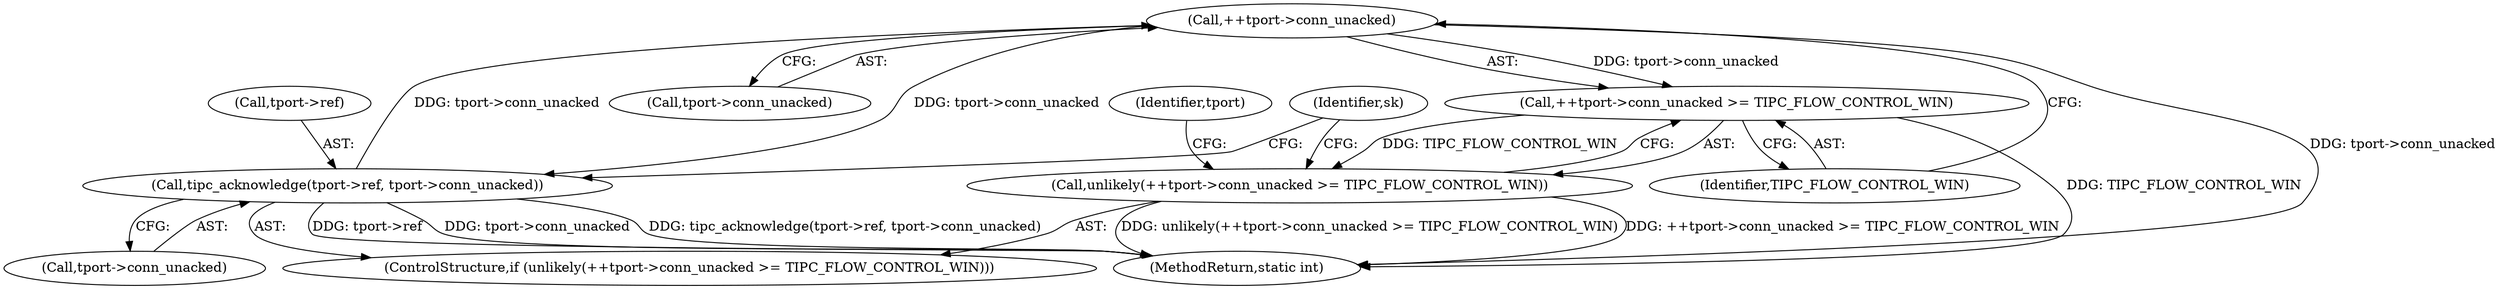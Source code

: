 digraph "0_linux_f3d3342602f8bcbf37d7c46641cb9bca7618eb1c_33@pointer" {
"1000381" [label="(Call,++tport->conn_unacked)"];
"1000386" [label="(Call,tipc_acknowledge(tport->ref, tport->conn_unacked))"];
"1000381" [label="(Call,++tport->conn_unacked)"];
"1000380" [label="(Call,++tport->conn_unacked >= TIPC_FLOW_CONTROL_WIN)"];
"1000379" [label="(Call,unlikely(++tport->conn_unacked >= TIPC_FLOW_CONTROL_WIN))"];
"1000388" [label="(Identifier,tport)"];
"1000378" [label="(ControlStructure,if (unlikely(++tport->conn_unacked >= TIPC_FLOW_CONTROL_WIN)))"];
"1000386" [label="(Call,tipc_acknowledge(tport->ref, tport->conn_unacked))"];
"1000390" [label="(Call,tport->conn_unacked)"];
"1000382" [label="(Call,tport->conn_unacked)"];
"1000380" [label="(Call,++tport->conn_unacked >= TIPC_FLOW_CONTROL_WIN)"];
"1000379" [label="(Call,unlikely(++tport->conn_unacked >= TIPC_FLOW_CONTROL_WIN))"];
"1000381" [label="(Call,++tport->conn_unacked)"];
"1000427" [label="(MethodReturn,static int)"];
"1000385" [label="(Identifier,TIPC_FLOW_CONTROL_WIN)"];
"1000394" [label="(Identifier,sk)"];
"1000387" [label="(Call,tport->ref)"];
"1000381" -> "1000380"  [label="AST: "];
"1000381" -> "1000382"  [label="CFG: "];
"1000382" -> "1000381"  [label="AST: "];
"1000385" -> "1000381"  [label="CFG: "];
"1000381" -> "1000427"  [label="DDG: tport->conn_unacked"];
"1000381" -> "1000380"  [label="DDG: tport->conn_unacked"];
"1000386" -> "1000381"  [label="DDG: tport->conn_unacked"];
"1000381" -> "1000386"  [label="DDG: tport->conn_unacked"];
"1000386" -> "1000378"  [label="AST: "];
"1000386" -> "1000390"  [label="CFG: "];
"1000387" -> "1000386"  [label="AST: "];
"1000390" -> "1000386"  [label="AST: "];
"1000394" -> "1000386"  [label="CFG: "];
"1000386" -> "1000427"  [label="DDG: tport->ref"];
"1000386" -> "1000427"  [label="DDG: tport->conn_unacked"];
"1000386" -> "1000427"  [label="DDG: tipc_acknowledge(tport->ref, tport->conn_unacked)"];
"1000380" -> "1000379"  [label="AST: "];
"1000380" -> "1000385"  [label="CFG: "];
"1000385" -> "1000380"  [label="AST: "];
"1000379" -> "1000380"  [label="CFG: "];
"1000380" -> "1000427"  [label="DDG: TIPC_FLOW_CONTROL_WIN"];
"1000380" -> "1000379"  [label="DDG: TIPC_FLOW_CONTROL_WIN"];
"1000379" -> "1000378"  [label="AST: "];
"1000388" -> "1000379"  [label="CFG: "];
"1000394" -> "1000379"  [label="CFG: "];
"1000379" -> "1000427"  [label="DDG: ++tport->conn_unacked >= TIPC_FLOW_CONTROL_WIN"];
"1000379" -> "1000427"  [label="DDG: unlikely(++tport->conn_unacked >= TIPC_FLOW_CONTROL_WIN)"];
}
